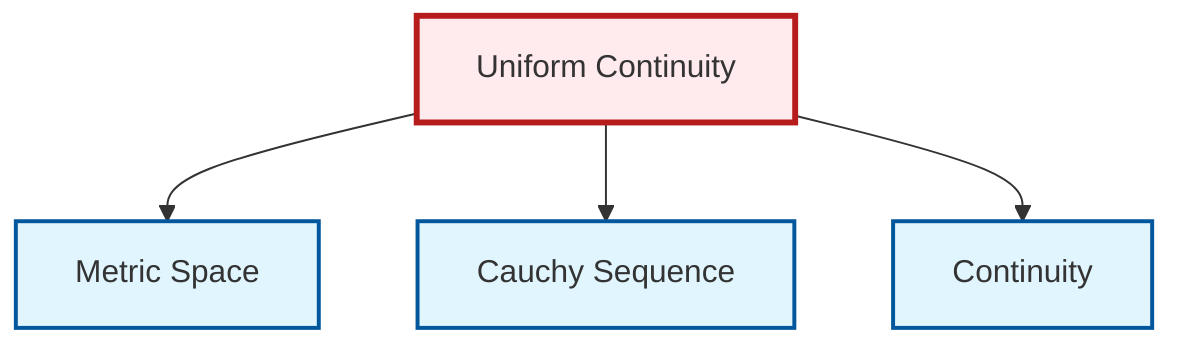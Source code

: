 graph TD
    classDef definition fill:#e1f5fe,stroke:#01579b,stroke-width:2px
    classDef theorem fill:#f3e5f5,stroke:#4a148c,stroke-width:2px
    classDef axiom fill:#fff3e0,stroke:#e65100,stroke-width:2px
    classDef example fill:#e8f5e9,stroke:#1b5e20,stroke-width:2px
    classDef current fill:#ffebee,stroke:#b71c1c,stroke-width:3px
    def-continuity["Continuity"]:::definition
    def-cauchy-sequence["Cauchy Sequence"]:::definition
    def-metric-space["Metric Space"]:::definition
    def-uniform-continuity["Uniform Continuity"]:::definition
    def-uniform-continuity --> def-metric-space
    def-uniform-continuity --> def-cauchy-sequence
    def-uniform-continuity --> def-continuity
    class def-uniform-continuity current
